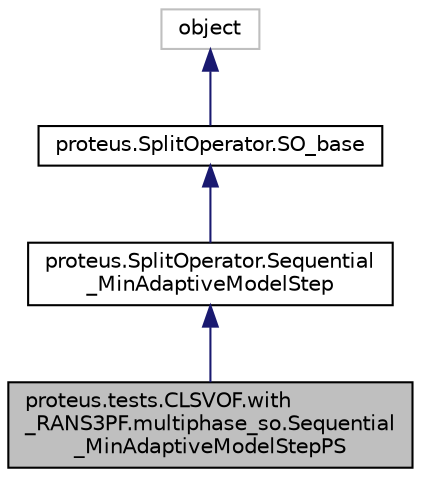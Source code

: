 digraph "proteus.tests.CLSVOF.with_RANS3PF.multiphase_so.Sequential_MinAdaptiveModelStepPS"
{
 // LATEX_PDF_SIZE
  edge [fontname="Helvetica",fontsize="10",labelfontname="Helvetica",labelfontsize="10"];
  node [fontname="Helvetica",fontsize="10",shape=record];
  Node1 [label="proteus.tests.CLSVOF.with\l_RANS3PF.multiphase_so.Sequential\l_MinAdaptiveModelStepPS",height=0.2,width=0.4,color="black", fillcolor="grey75", style="filled", fontcolor="black",tooltip=" "];
  Node2 -> Node1 [dir="back",color="midnightblue",fontsize="10",style="solid",fontname="Helvetica"];
  Node2 [label="proteus.SplitOperator.Sequential\l_MinAdaptiveModelStep",height=0.2,width=0.4,color="black", fillcolor="white", style="filled",URL="$classproteus_1_1SplitOperator_1_1Sequential__MinAdaptiveModelStep.html",tooltip=" "];
  Node3 -> Node2 [dir="back",color="midnightblue",fontsize="10",style="solid",fontname="Helvetica"];
  Node3 [label="proteus.SplitOperator.SO_base",height=0.2,width=0.4,color="black", fillcolor="white", style="filled",URL="$classproteus_1_1SplitOperator_1_1SO__base.html",tooltip=" "];
  Node4 -> Node3 [dir="back",color="midnightblue",fontsize="10",style="solid",fontname="Helvetica"];
  Node4 [label="object",height=0.2,width=0.4,color="grey75", fillcolor="white", style="filled",tooltip=" "];
}
